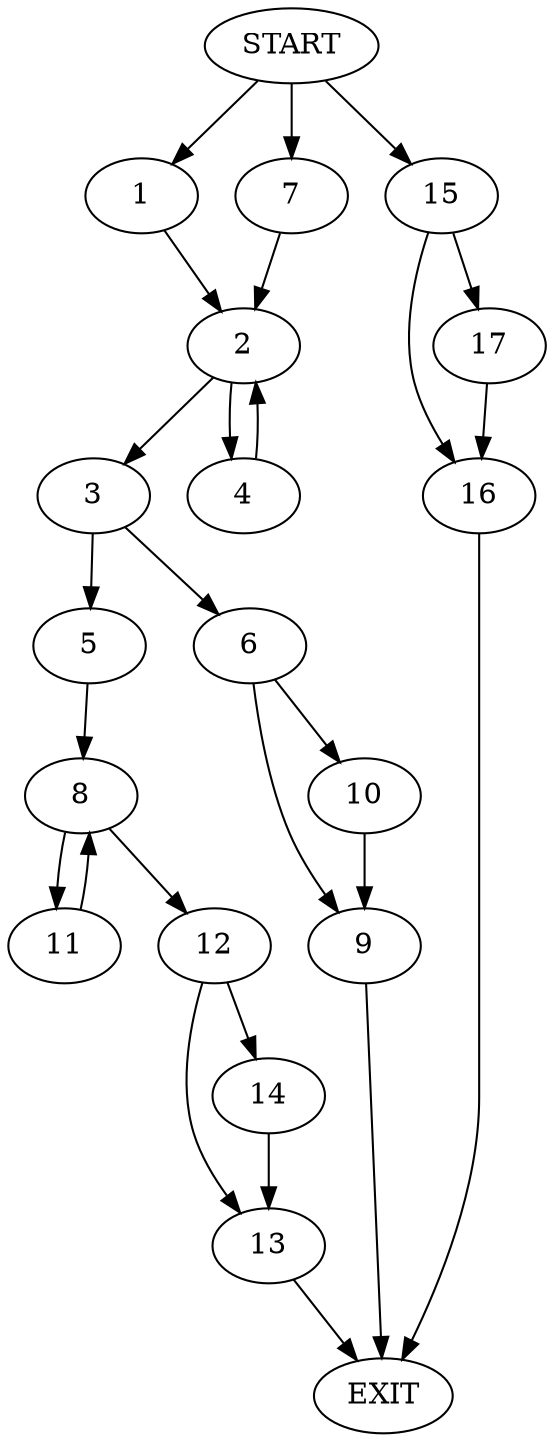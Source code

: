 digraph {
0 [label="START"]
18 [label="EXIT"]
0 -> 1
1 -> 2
2 -> 3
2 -> 4
4 -> 2
3 -> 5
3 -> 6
0 -> 7
7 -> 2
5 -> 8
6 -> 9
6 -> 10
8 -> 11
8 -> 12
12 -> 13
12 -> 14
11 -> 8
14 -> 13
13 -> 18
9 -> 18
10 -> 9
0 -> 15
15 -> 16
15 -> 17
17 -> 16
16 -> 18
}
